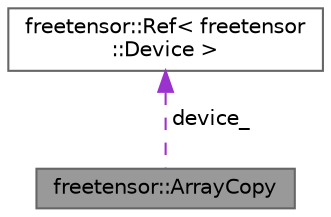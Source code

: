 digraph "freetensor::ArrayCopy"
{
 // LATEX_PDF_SIZE
  bgcolor="transparent";
  edge [fontname=Helvetica,fontsize=10,labelfontname=Helvetica,labelfontsize=10];
  node [fontname=Helvetica,fontsize=10,shape=box,height=0.2,width=0.4];
  Node1 [label="freetensor::ArrayCopy",height=0.2,width=0.4,color="gray40", fillcolor="grey60", style="filled", fontcolor="black",tooltip=" "];
  Node2 -> Node1 [dir="back",color="darkorchid3",style="dashed",label=" device_" ];
  Node2 [label="freetensor::Ref\< freetensor\l::Device \>",height=0.2,width=0.4,color="gray40", fillcolor="white", style="filled",URL="$classfreetensor_1_1Ref.html",tooltip=" "];
}
